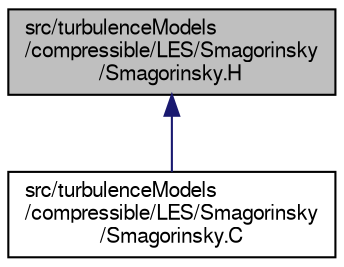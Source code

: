 digraph "src/turbulenceModels/compressible/LES/Smagorinsky/Smagorinsky.H"
{
  bgcolor="transparent";
  edge [fontname="FreeSans",fontsize="10",labelfontname="FreeSans",labelfontsize="10"];
  node [fontname="FreeSans",fontsize="10",shape=record];
  Node2 [label="src/turbulenceModels\l/compressible/LES/Smagorinsky\l/Smagorinsky.H",height=0.2,width=0.4,color="black", fillcolor="grey75", style="filled", fontcolor="black"];
  Node2 -> Node3 [dir="back",color="midnightblue",fontsize="10",style="solid",fontname="FreeSans"];
  Node3 [label="src/turbulenceModels\l/compressible/LES/Smagorinsky\l/Smagorinsky.C",height=0.2,width=0.4,color="black",URL="$a39857.html"];
}
